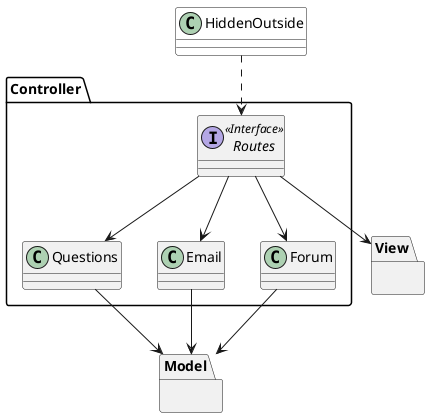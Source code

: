@startuml
package Controller {
Class Questions
Class Email
Class Forum
Interface Routes <<Interface>>
}

package Model{
}

package View{
}

Class HiddenOutside #FFFFFF
HiddenOutside ..> Routes

Routes --> Questions
Routes --> Email
Routes --> Forum
Questions --> Model
Email --> Model
Forum --> Model
Routes --> View
@enduml